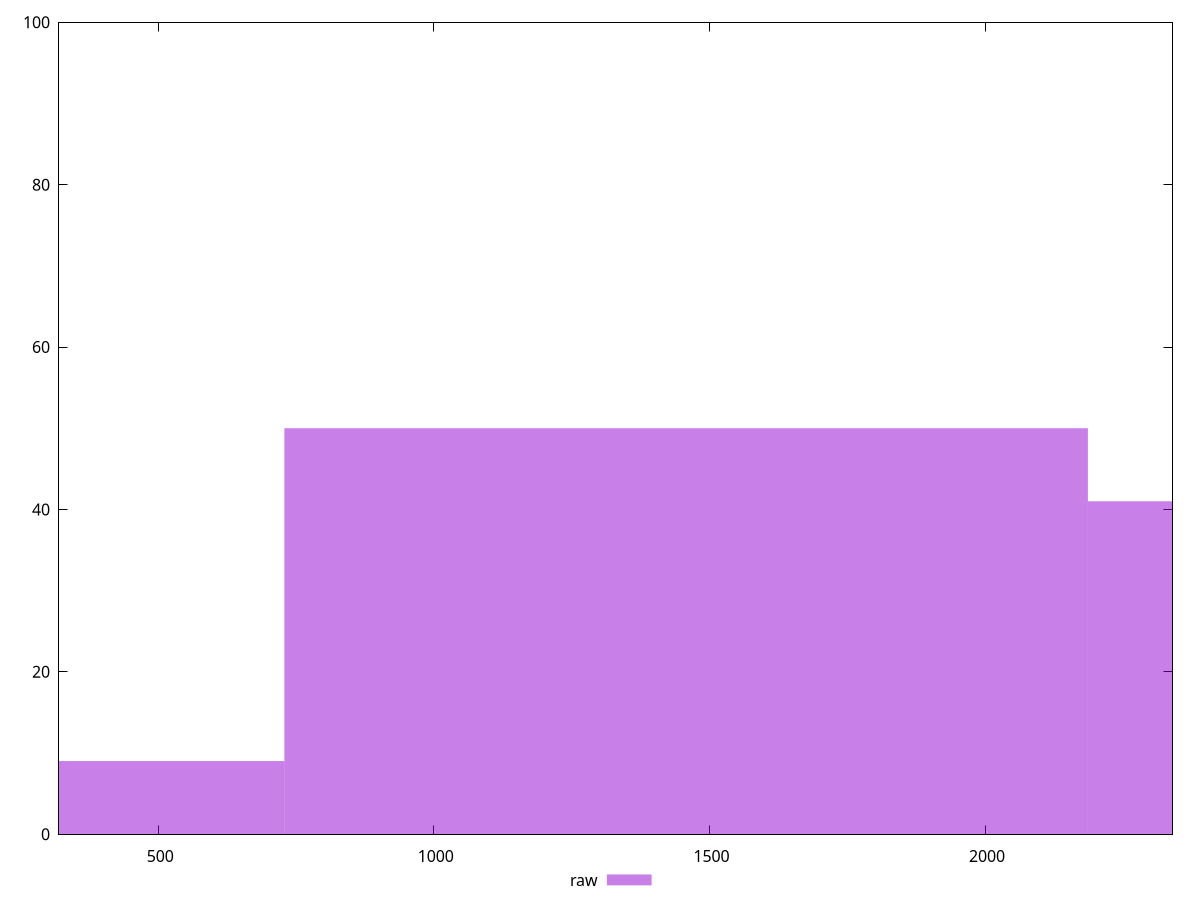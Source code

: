 reset

$raw <<EOF
2915.3676893602465 41
1457.6838446801232 50
0 9
EOF

set key outside below
set boxwidth 1457.6838446801232
set xrange [320:2340]
set yrange [0:100]
set trange [0:100]
set style fill transparent solid 0.5 noborder
set terminal svg size 640, 490 enhanced background rgb 'white'
set output "report_00015_2021-02-09T16-11-33.973Z/unused-javascript/samples/pages+cached+noadtech/raw/histogram.svg"

plot $raw title "raw" with boxes

reset
